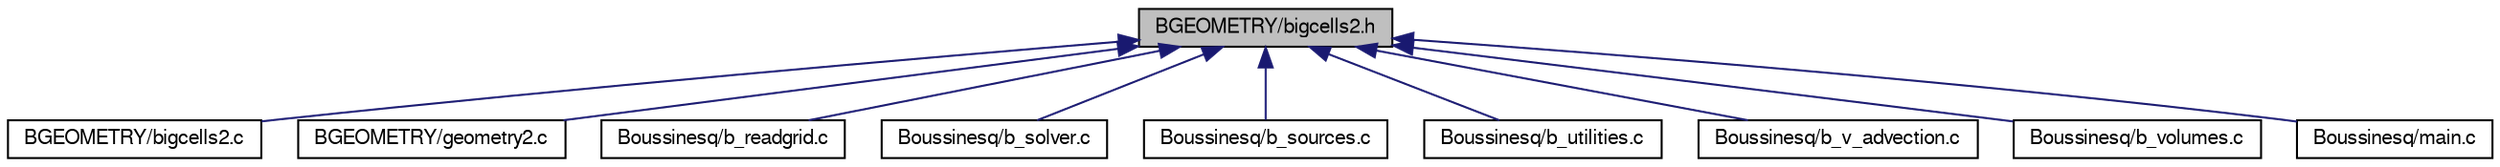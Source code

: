 digraph "BGEOMETRY/bigcells2.h"
{
  bgcolor="transparent";
  edge [fontname="FreeSans",fontsize="10",labelfontname="FreeSans",labelfontsize="10"];
  node [fontname="FreeSans",fontsize="10",shape=record];
  Node1 [label="BGEOMETRY/bigcells2.h",height=0.2,width=0.4,color="black", fillcolor="grey75", style="filled" fontcolor="black"];
  Node1 -> Node2 [dir="back",color="midnightblue",fontsize="10",style="solid"];
  Node2 [label="BGEOMETRY/bigcells2.c",height=0.2,width=0.4,color="black",URL="$bigcells2_8c.html"];
  Node1 -> Node3 [dir="back",color="midnightblue",fontsize="10",style="solid"];
  Node3 [label="BGEOMETRY/geometry2.c",height=0.2,width=0.4,color="black",URL="$geometry2_8c.html"];
  Node1 -> Node4 [dir="back",color="midnightblue",fontsize="10",style="solid"];
  Node4 [label="Boussinesq/b_readgrid.c",height=0.2,width=0.4,color="black",URL="$b__readgrid_8c.html"];
  Node1 -> Node5 [dir="back",color="midnightblue",fontsize="10",style="solid"];
  Node5 [label="Boussinesq/b_solver.c",height=0.2,width=0.4,color="black",URL="$b__solver_8c.html"];
  Node1 -> Node6 [dir="back",color="midnightblue",fontsize="10",style="solid"];
  Node6 [label="Boussinesq/b_sources.c",height=0.2,width=0.4,color="black",URL="$b__sources_8c.html"];
  Node1 -> Node7 [dir="back",color="midnightblue",fontsize="10",style="solid"];
  Node7 [label="Boussinesq/b_utilities.c",height=0.2,width=0.4,color="black",URL="$b__utilities_8c.html"];
  Node1 -> Node8 [dir="back",color="midnightblue",fontsize="10",style="solid"];
  Node8 [label="Boussinesq/b_v_advection.c",height=0.2,width=0.4,color="black",URL="$b__v__advection_8c.html"];
  Node1 -> Node9 [dir="back",color="midnightblue",fontsize="10",style="solid"];
  Node9 [label="Boussinesq/b_volumes.c",height=0.2,width=0.4,color="black",URL="$b__volumes_8c.html"];
  Node1 -> Node10 [dir="back",color="midnightblue",fontsize="10",style="solid"];
  Node10 [label="Boussinesq/main.c",height=0.2,width=0.4,color="black",URL="$main_8c.html"];
}
